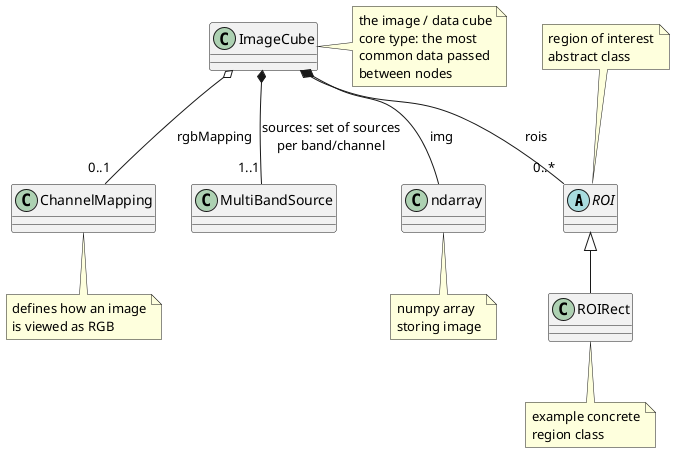 @startuml
skinparam classAttributeIconSize 0

abstract class ROI {
}

note top of ROI
region of interest
abstract class
end note

class ROIRect extends ROI {
}
note bottom of ROIRect
example concrete
region class
end note

class ChannelMapping {
}
note bottom of ChannelMapping
defines how an image
is viewed as RGB
end note

class ImageCube {
}
note right of ImageCube
the image / data cube
core type: the most
common data passed
between nodes
end note

ImageCube *-- "1..1" MultiBandSource: "sources: set of sources\nper band/channel"
ImageCube o-- "0..1" ChannelMapping: rgbMapping
ImageCube *-- ndarray : img
ImageCube *-- "0..*" ROI : rois

note bottom of ndarray
numpy array 
storing image
end note

@enduml

